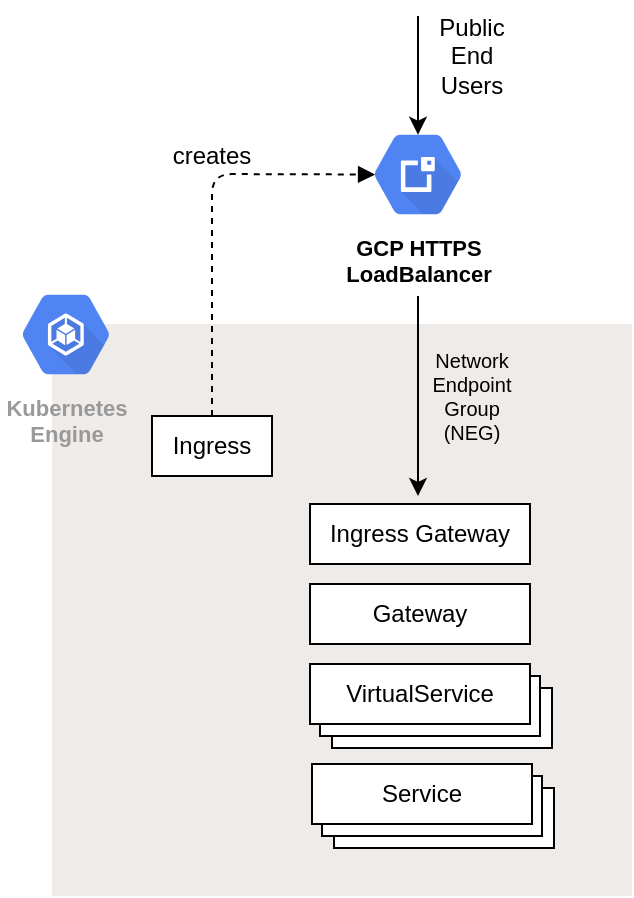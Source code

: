 <mxfile version="15.1.4" type="github">
  <diagram id="cstUYs0_MrwpeLKSXvVJ" name="Page-1">
    <mxGraphModel dx="865" dy="703" grid="1" gridSize="10" guides="1" tooltips="1" connect="1" arrows="1" fold="1" page="1" pageScale="1" pageWidth="850" pageHeight="1100" math="0" shadow="0">
      <root>
        <mxCell id="0" />
        <mxCell id="1" parent="0" />
        <mxCell id="yYByWPhsurXCCLLeMajM-9" value="" style="sketch=0;points=[[0,0,0],[0.25,0,0],[0.5,0,0],[0.75,0,0],[1,0,0],[1,0.25,0],[1,0.5,0],[1,0.75,0],[1,1,0],[0.75,1,0],[0.5,1,0],[0.25,1,0],[0,1,0],[0,0.75,0],[0,0.5,0],[0,0.25,0]];rounded=1;absoluteArcSize=1;arcSize=2;html=1;strokeColor=none;gradientColor=none;shadow=0;dashed=0;fontSize=12;fontColor=#9E9E9E;align=left;verticalAlign=top;spacing=10;spacingTop=-4;fillColor=#EFEBE9;" parent="1" vertex="1">
          <mxGeometry x="150" y="204" width="290" height="286" as="geometry" />
        </mxCell>
        <mxCell id="yYByWPhsurXCCLLeMajM-30" value="&lt;div&gt;GCP HTTPS&lt;/div&gt;&lt;div&gt;LoadBalancer&lt;br&gt;&lt;/div&gt;" style="sketch=0;html=1;fillColor=#5184F3;strokeColor=none;verticalAlign=top;labelPosition=center;verticalLabelPosition=bottom;align=center;spacingTop=-6;fontSize=11;fontStyle=1;shape=mxgraph.gcp2.hexIcon;prIcon=cloud_external_ip_addresses" parent="1" vertex="1">
          <mxGeometry x="300" y="100" width="66" height="58.5" as="geometry" />
        </mxCell>
        <mxCell id="hQGbkkrR4lbeE7w-v3Qx-1" value="" style="endArrow=classic;html=1;fontColor=#000000;strokeColor=#000000;entryX=0.5;entryY=0.16;entryDx=0;entryDy=0;entryPerimeter=0;" parent="1" target="yYByWPhsurXCCLLeMajM-30" edge="1">
          <mxGeometry width="50" height="50" relative="1" as="geometry">
            <mxPoint x="333" y="50" as="sourcePoint" />
            <mxPoint x="50" y="300" as="targetPoint" />
          </mxGeometry>
        </mxCell>
        <mxCell id="hQGbkkrR4lbeE7w-v3Qx-2" value="Kubernetes&#xa;Engine" style="sketch=0;html=1;fillColor=#5184F3;strokeColor=none;verticalAlign=top;labelPosition=center;verticalLabelPosition=bottom;align=center;spacingTop=-6;fontSize=11;fontStyle=1;fontColor=#999999;shape=mxgraph.gcp2.hexIcon;prIcon=container_engine" parent="1" vertex="1">
          <mxGeometry x="124" y="180" width="66" height="58.5" as="geometry" />
        </mxCell>
        <mxCell id="hQGbkkrR4lbeE7w-v3Qx-4" value="Ingress" style="rounded=0;whiteSpace=wrap;html=1;fontColor=#000000;" parent="1" vertex="1">
          <mxGeometry x="200" y="250" width="60" height="30" as="geometry" />
        </mxCell>
        <mxCell id="hQGbkkrR4lbeE7w-v3Qx-5" value="Ingress Gateway" style="rounded=0;whiteSpace=wrap;html=1;fontColor=#000000;" parent="1" vertex="1">
          <mxGeometry x="279" y="294" width="110" height="30" as="geometry" />
        </mxCell>
        <mxCell id="hQGbkkrR4lbeE7w-v3Qx-6" value="Gateway" style="rounded=0;whiteSpace=wrap;html=1;fontColor=#000000;" parent="1" vertex="1">
          <mxGeometry x="279" y="334" width="110" height="30" as="geometry" />
        </mxCell>
        <mxCell id="hQGbkkrR4lbeE7w-v3Qx-11" value="" style="rounded=0;whiteSpace=wrap;html=1;fontColor=#000000;" parent="1" vertex="1">
          <mxGeometry x="290" y="386" width="110" height="30" as="geometry" />
        </mxCell>
        <mxCell id="hQGbkkrR4lbeE7w-v3Qx-8" value="" style="rounded=0;whiteSpace=wrap;html=1;fontColor=#000000;" parent="1" vertex="1">
          <mxGeometry x="284" y="380" width="110" height="30" as="geometry" />
        </mxCell>
        <mxCell id="hQGbkkrR4lbeE7w-v3Qx-7" value="VirtualService" style="rounded=0;whiteSpace=wrap;html=1;fontColor=#000000;" parent="1" vertex="1">
          <mxGeometry x="279" y="374" width="110" height="30" as="geometry" />
        </mxCell>
        <mxCell id="hQGbkkrR4lbeE7w-v3Qx-12" value="" style="rounded=0;whiteSpace=wrap;html=1;fontColor=#000000;" parent="1" vertex="1">
          <mxGeometry x="291" y="436" width="110" height="30" as="geometry" />
        </mxCell>
        <mxCell id="hQGbkkrR4lbeE7w-v3Qx-13" value="" style="rounded=0;whiteSpace=wrap;html=1;fontColor=#000000;" parent="1" vertex="1">
          <mxGeometry x="285" y="430" width="110" height="30" as="geometry" />
        </mxCell>
        <mxCell id="hQGbkkrR4lbeE7w-v3Qx-14" value="Service" style="rounded=0;whiteSpace=wrap;html=1;fontColor=#000000;" parent="1" vertex="1">
          <mxGeometry x="280" y="424" width="110" height="30" as="geometry" />
        </mxCell>
        <mxCell id="hQGbkkrR4lbeE7w-v3Qx-15" value="" style="endArrow=block;dashed=1;html=1;fontColor=#000000;strokeColor=#000000;entryX=0.175;entryY=0.5;entryDx=0;entryDy=0;entryPerimeter=0;exitX=0.5;exitY=0;exitDx=0;exitDy=0;endFill=1;" parent="1" source="hQGbkkrR4lbeE7w-v3Qx-4" target="yYByWPhsurXCCLLeMajM-30" edge="1">
          <mxGeometry width="50" height="50" relative="1" as="geometry">
            <mxPoint x="240" y="250" as="sourcePoint" />
            <mxPoint x="310" y="310" as="targetPoint" />
            <Array as="points">
              <mxPoint x="230" y="129" />
            </Array>
          </mxGeometry>
        </mxCell>
        <mxCell id="hQGbkkrR4lbeE7w-v3Qx-16" value="creates" style="text;html=1;strokeColor=none;fillColor=none;align=center;verticalAlign=middle;whiteSpace=wrap;rounded=0;fontColor=#000000;" parent="1" vertex="1">
          <mxGeometry x="210" y="110" width="40" height="20" as="geometry" />
        </mxCell>
        <mxCell id="hQGbkkrR4lbeE7w-v3Qx-17" value="" style="endArrow=classic;html=1;fontColor=#000000;strokeColor=#000000;" parent="1" edge="1">
          <mxGeometry width="50" height="50" relative="1" as="geometry">
            <mxPoint x="333" y="190" as="sourcePoint" />
            <mxPoint x="333" y="290" as="targetPoint" />
          </mxGeometry>
        </mxCell>
        <mxCell id="hQGbkkrR4lbeE7w-v3Qx-19" value="&lt;div&gt;Public&lt;/div&gt;&lt;div&gt;End Users&lt;/div&gt;" style="text;html=1;strokeColor=none;fillColor=none;align=center;verticalAlign=middle;whiteSpace=wrap;rounded=0;fontColor=#000000;" parent="1" vertex="1">
          <mxGeometry x="340" y="60" width="40" height="20" as="geometry" />
        </mxCell>
        <mxCell id="hQGbkkrR4lbeE7w-v3Qx-23" value="&lt;div style=&quot;font-size: 10px&quot;&gt;Network&lt;/div&gt;&lt;div style=&quot;font-size: 10px&quot;&gt;Endpoint&lt;/div&gt;&lt;div style=&quot;font-size: 10px&quot;&gt;Group&lt;/div&gt;&lt;div style=&quot;font-size: 10px&quot;&gt;(NEG)&lt;br style=&quot;font-size: 10px&quot;&gt;&lt;/div&gt;" style="text;html=1;strokeColor=none;fillColor=none;align=center;verticalAlign=middle;whiteSpace=wrap;rounded=0;fontColor=#000000;fontSize=10;" parent="1" vertex="1">
          <mxGeometry x="340" y="230" width="40" height="20" as="geometry" />
        </mxCell>
      </root>
    </mxGraphModel>
  </diagram>
</mxfile>
